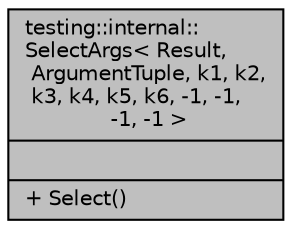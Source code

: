 digraph "testing::internal::SelectArgs&lt; Result, ArgumentTuple, k1, k2, k3, k4, k5, k6, -1, -1, -1, -1 &gt;"
{
  edge [fontname="Helvetica",fontsize="10",labelfontname="Helvetica",labelfontsize="10"];
  node [fontname="Helvetica",fontsize="10",shape=record];
  Node1 [label="{testing::internal::\lSelectArgs\< Result,\l ArgumentTuple, k1, k2,\l k3, k4, k5, k6, -1, -1,\l -1, -1 \>\n||+ Select()\l}",height=0.2,width=0.4,color="black", fillcolor="grey75", style="filled", fontcolor="black"];
}
